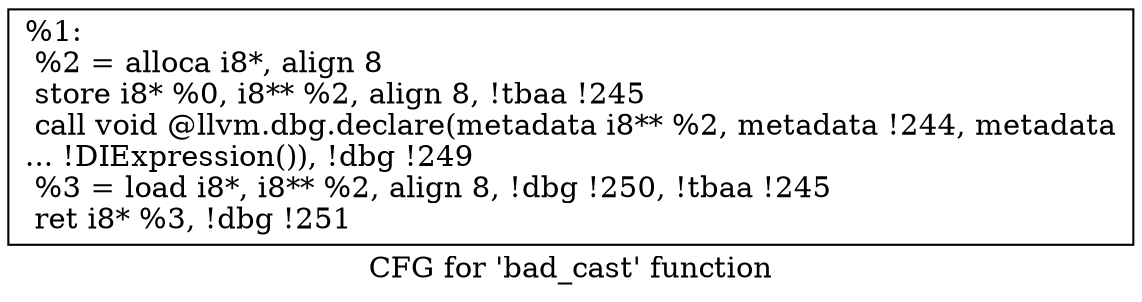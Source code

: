 digraph "CFG for 'bad_cast' function" {
	label="CFG for 'bad_cast' function";

	Node0x2676810 [shape=record,label="{%1:\l  %2 = alloca i8*, align 8\l  store i8* %0, i8** %2, align 8, !tbaa !245\l  call void @llvm.dbg.declare(metadata i8** %2, metadata !244, metadata\l... !DIExpression()), !dbg !249\l  %3 = load i8*, i8** %2, align 8, !dbg !250, !tbaa !245\l  ret i8* %3, !dbg !251\l}"];
}
